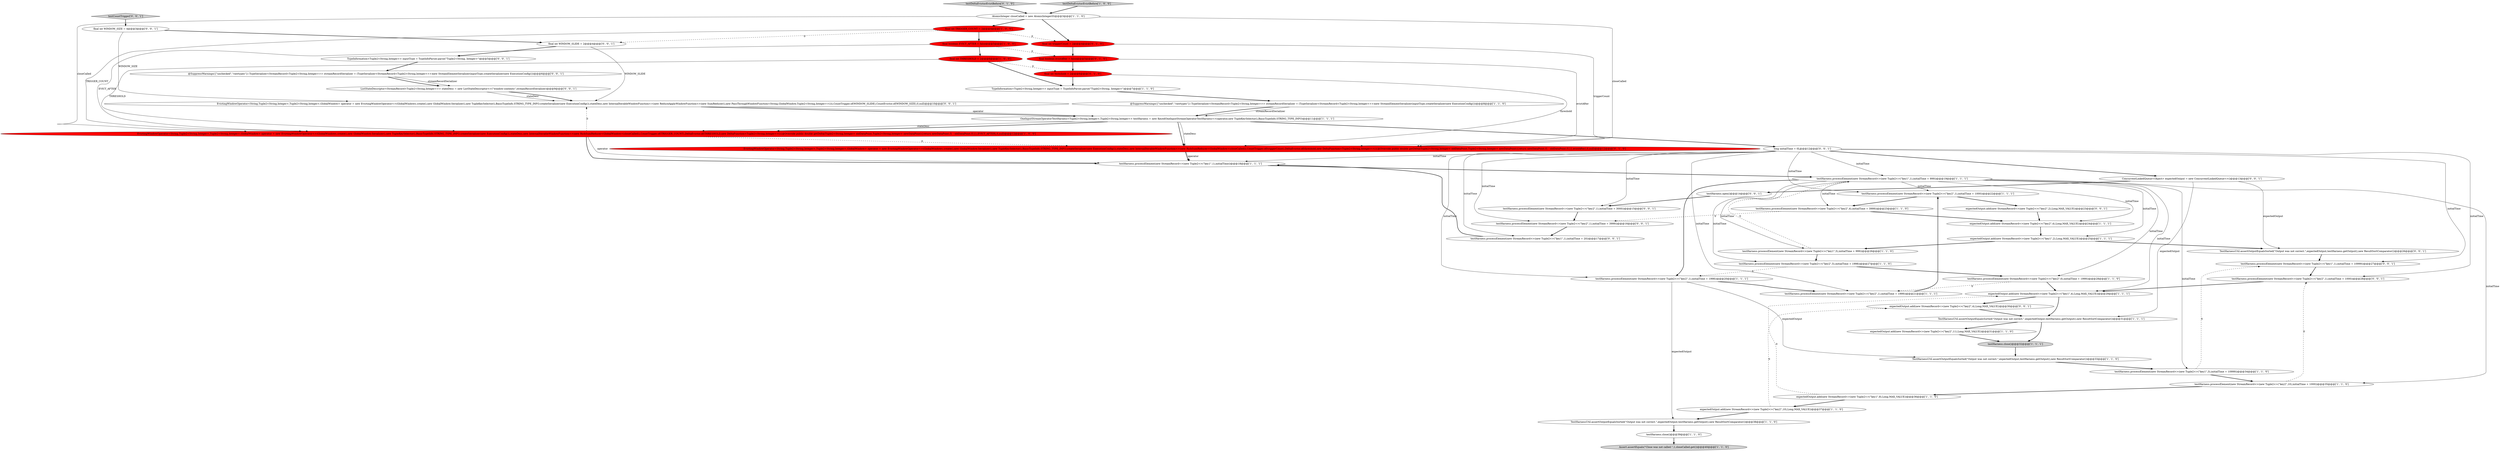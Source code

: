 digraph {
46 [style = filled, label = "ListStateDescriptor<StreamRecord<Tuple2<String,Integer>>> stateDesc = new ListStateDescriptor<>(\"window-contents\",streamRecordSerializer)@@@9@@@['0', '0', '1']", fillcolor = white, shape = ellipse image = "AAA0AAABBB3BBB"];
30 [style = filled, label = "TestHarnessUtil.assertOutputEqualsSorted(\"Output was not correct.\",expectedOutput,testHarness.getOutput(),new ResultSortComparator())@@@33@@@['1', '1', '0']", fillcolor = white, shape = ellipse image = "AAA0AAABBB1BBB"];
2 [style = filled, label = "testHarness.processElement(new StreamRecord<>(new Tuple2<>(\"key1\",1),initialTime + 999))@@@19@@@['1', '1', '1']", fillcolor = white, shape = ellipse image = "AAA0AAABBB1BBB"];
27 [style = filled, label = "expectedOutput.add(new StreamRecord<>(new Tuple2<>(\"key1\",8),Long.MAX_VALUE))@@@36@@@['1', '1', '0']", fillcolor = white, shape = ellipse image = "AAA0AAABBB1BBB"];
37 [style = filled, label = "testHarness.processElement(new StreamRecord<>(new Tuple2<>(\"key2\",1),initialTime + 1000))@@@28@@@['0', '0', '1']", fillcolor = white, shape = ellipse image = "AAA0AAABBB3BBB"];
18 [style = filled, label = "testHarness.processElement(new StreamRecord<>(new Tuple2<>(\"key2\",1),initialTime + 1000))@@@22@@@['1', '1', '1']", fillcolor = white, shape = ellipse image = "AAA0AAABBB1BBB"];
41 [style = filled, label = "testCountTrigger['0', '0', '1']", fillcolor = lightgray, shape = diamond image = "AAA0AAABBB3BBB"];
10 [style = filled, label = "testHarness.processElement(new StreamRecord<>(new Tuple2<>(\"key2\",6),initialTime + 1999))@@@28@@@['1', '1', '0']", fillcolor = white, shape = ellipse image = "AAA0AAABBB1BBB"];
52 [style = filled, label = "final int WINDOW_SLIDE = 2@@@4@@@['0', '0', '1']", fillcolor = white, shape = ellipse image = "AAA0AAABBB3BBB"];
44 [style = filled, label = "TestHarnessUtil.assertOutputEqualsSorted(\"Output was not correct.\",expectedOutput,testHarness.getOutput(),new ResultSortComparator())@@@26@@@['0', '0', '1']", fillcolor = white, shape = ellipse image = "AAA0AAABBB3BBB"];
4 [style = filled, label = "testHarness.processElement(new StreamRecord<>(new Tuple2<>(\"key2\",1),initialTime + 1998))@@@20@@@['1', '1', '1']", fillcolor = white, shape = ellipse image = "AAA0AAABBB1BBB"];
12 [style = filled, label = "testHarness.processElement(new StreamRecord<>(new Tuple2<>(\"key2\",1),initialTime + 1999))@@@21@@@['1', '1', '1']", fillcolor = white, shape = ellipse image = "AAA0AAABBB1BBB"];
35 [style = filled, label = "final boolean evictAfter = false@@@5@@@['0', '1', '0']", fillcolor = red, shape = ellipse image = "AAA1AAABBB2BBB"];
1 [style = filled, label = "testHarness.processElement(new StreamRecord<>(new Tuple2<>(\"key2\",4),initialTime + 3999))@@@23@@@['1', '1', '0']", fillcolor = white, shape = ellipse image = "AAA0AAABBB1BBB"];
45 [style = filled, label = "testHarness.processElement(new StreamRecord<>(new Tuple2<>(\"key2\",1),initialTime + 3000))@@@15@@@['0', '0', '1']", fillcolor = white, shape = ellipse image = "AAA0AAABBB3BBB"];
26 [style = filled, label = "testHarness.processElement(new StreamRecord<>(new Tuple2<>(\"key1\",5),initialTime + 999))@@@26@@@['1', '1', '0']", fillcolor = white, shape = ellipse image = "AAA0AAABBB1BBB"];
24 [style = filled, label = "@SuppressWarnings({\"unchecked\",\"rawtypes\"}) TypeSerializer<StreamRecord<Tuple2<String,Integer>>> streamRecordSerializer = (TypeSerializer<StreamRecord<Tuple2<String,Integer>>>)new StreamElementSerializer(inputType.createSerializer(new ExecutionConfig()))@@@8@@@['1', '1', '0']", fillcolor = white, shape = ellipse image = "AAA0AAABBB1BBB"];
34 [style = filled, label = "testDeltaEvictorEvictBefore['0', '1', '0']", fillcolor = lightgray, shape = diamond image = "AAA0AAABBB2BBB"];
39 [style = filled, label = "testHarness.processElement(new StreamRecord<>(new Tuple2<>(\"key1\",1),initialTime + 20))@@@17@@@['0', '0', '1']", fillcolor = white, shape = ellipse image = "AAA0AAABBB3BBB"];
29 [style = filled, label = "expectedOutput.add(new StreamRecord<>(new Tuple2<>(\"key1\",2),Long.MAX_VALUE))@@@25@@@['1', '1', '1']", fillcolor = white, shape = ellipse image = "AAA0AAABBB1BBB"];
7 [style = filled, label = "OneInputStreamOperatorTestHarness<Tuple2<String,Integer>,Tuple2<String,Integer>> testHarness = new KeyedOneInputStreamOperatorTestHarness<>(operator,new TupleKeySelector(),BasicTypeInfo.STRING_TYPE_INFO)@@@11@@@['1', '1', '1']", fillcolor = white, shape = ellipse image = "AAA0AAABBB1BBB"];
28 [style = filled, label = "testDeltaEvictorEvictBefore['1', '0', '0']", fillcolor = lightgray, shape = diamond image = "AAA0AAABBB1BBB"];
17 [style = filled, label = "final int TRIGGER_COUNT = 2@@@4@@@['1', '0', '0']", fillcolor = red, shape = ellipse image = "AAA1AAABBB1BBB"];
14 [style = filled, label = "AtomicInteger closeCalled = new AtomicInteger(0)@@@3@@@['1', '1', '0']", fillcolor = white, shape = ellipse image = "AAA0AAABBB1BBB"];
22 [style = filled, label = "TypeInformation<Tuple2<String,Integer>> inputType = TypeInfoParser.parse(\"Tuple2<String, Integer>\")@@@7@@@['1', '1', '0']", fillcolor = white, shape = ellipse image = "AAA0AAABBB1BBB"];
15 [style = filled, label = "testHarness.processElement(new StreamRecord<>(new Tuple2<>(\"key2\",10),initialTime + 1000))@@@35@@@['1', '1', '0']", fillcolor = white, shape = ellipse image = "AAA0AAABBB1BBB"];
21 [style = filled, label = "expectedOutput.add(new StreamRecord<>(new Tuple2<>(\"key1\",4),Long.MAX_VALUE))@@@29@@@['1', '1', '1']", fillcolor = white, shape = ellipse image = "AAA0AAABBB1BBB"];
32 [style = filled, label = "final int triggerCount = 2@@@4@@@['0', '1', '0']", fillcolor = red, shape = ellipse image = "AAA1AAABBB2BBB"];
40 [style = filled, label = "testHarness.open()@@@14@@@['0', '0', '1']", fillcolor = white, shape = ellipse image = "AAA0AAABBB3BBB"];
43 [style = filled, label = "expectedOutput.add(new StreamRecord<>(new Tuple2<>(\"key2\",2),Long.MAX_VALUE))@@@23@@@['0', '0', '1']", fillcolor = white, shape = ellipse image = "AAA0AAABBB3BBB"];
3 [style = filled, label = "testHarness.close()@@@39@@@['1', '1', '0']", fillcolor = white, shape = ellipse image = "AAA0AAABBB1BBB"];
33 [style = filled, label = "final int threshold = 2@@@6@@@['0', '1', '0']", fillcolor = red, shape = ellipse image = "AAA1AAABBB2BBB"];
42 [style = filled, label = "@SuppressWarnings({\"unchecked\",\"rawtypes\"}) TypeSerializer<StreamRecord<Tuple2<String,Integer>>> streamRecordSerializer = (TypeSerializer<StreamRecord<Tuple2<String,Integer>>>)new StreamElementSerializer(inputType.createSerializer(new ExecutionConfig()))@@@6@@@['0', '0', '1']", fillcolor = white, shape = ellipse image = "AAA0AAABBB3BBB"];
31 [style = filled, label = "expectedOutput.add(new StreamRecord<>(new Tuple2<>(\"key2\",4),Long.MAX_VALUE))@@@24@@@['1', '1', '1']", fillcolor = white, shape = ellipse image = "AAA0AAABBB1BBB"];
53 [style = filled, label = "TypeInformation<Tuple2<String,Integer>> inputType = TypeInfoParser.parse(\"Tuple2<String, Integer>\")@@@5@@@['0', '0', '1']", fillcolor = white, shape = ellipse image = "AAA0AAABBB3BBB"];
16 [style = filled, label = "Assert.assertEquals(\"Close was not called.\",1,closeCalled.get())@@@40@@@['1', '1', '0']", fillcolor = lightgray, shape = ellipse image = "AAA0AAABBB1BBB"];
23 [style = filled, label = "expectedOutput.add(new StreamRecord<>(new Tuple2<>(\"key2\",11),Long.MAX_VALUE))@@@31@@@['1', '1', '0']", fillcolor = white, shape = ellipse image = "AAA0AAABBB1BBB"];
13 [style = filled, label = "testHarness.processElement(new StreamRecord<>(new Tuple2<>(\"key1\",3),initialTime + 10999))@@@34@@@['1', '1', '0']", fillcolor = white, shape = ellipse image = "AAA0AAABBB1BBB"];
47 [style = filled, label = "testHarness.processElement(new StreamRecord<>(new Tuple2<>(\"key2\",1),initialTime + 3999))@@@16@@@['0', '0', '1']", fillcolor = white, shape = ellipse image = "AAA0AAABBB3BBB"];
51 [style = filled, label = "testHarness.processElement(new StreamRecord<>(new Tuple2<>(\"key1\",1),initialTime + 10999))@@@27@@@['0', '0', '1']", fillcolor = white, shape = ellipse image = "AAA0AAABBB3BBB"];
38 [style = filled, label = "EvictingWindowOperator<String,Tuple2<String,Integer>,Tuple2<String,Integer>,GlobalWindow> operator = new EvictingWindowOperator<>(GlobalWindows.create(),new GlobalWindow.Serializer(),new TupleKeySelector(),BasicTypeInfo.STRING_TYPE_INFO.createSerializer(new ExecutionConfig()),stateDesc,new InternalIterableWindowFunction<>(new ReduceApplyWindowFunction<>(new SumReducer(),new PassThroughWindowFunction<String,GlobalWindow,Tuple2<String,Integer>>())),CountTrigger.of(WINDOW_SLIDE),CountEvictor.of(WINDOW_SIZE),0,null)@@@10@@@['0', '0', '1']", fillcolor = white, shape = ellipse image = "AAA0AAABBB3BBB"];
48 [style = filled, label = "expectedOutput.add(new StreamRecord<>(new Tuple2<>(\"key2\",4),Long.MAX_VALUE))@@@30@@@['0', '0', '1']", fillcolor = white, shape = ellipse image = "AAA0AAABBB3BBB"];
49 [style = filled, label = "ConcurrentLinkedQueue<Object> expectedOutput = new ConcurrentLinkedQueue<>()@@@13@@@['0', '0', '1']", fillcolor = white, shape = ellipse image = "AAA0AAABBB3BBB"];
6 [style = filled, label = "testHarness.close()@@@32@@@['1', '1', '1']", fillcolor = lightgray, shape = ellipse image = "AAA0AAABBB1BBB"];
19 [style = filled, label = "final int THRESHOLD = 2@@@6@@@['1', '0', '0']", fillcolor = red, shape = ellipse image = "AAA1AAABBB1BBB"];
5 [style = filled, label = "TestHarnessUtil.assertOutputEqualsSorted(\"Output was not correct.\",expectedOutput,testHarness.getOutput(),new ResultSortComparator())@@@31@@@['1', '1', '1']", fillcolor = white, shape = ellipse image = "AAA0AAABBB1BBB"];
9 [style = filled, label = "testHarness.processElement(new StreamRecord<>(new Tuple2<>(\"key2\",5),initialTime + 1998))@@@27@@@['1', '1', '0']", fillcolor = white, shape = ellipse image = "AAA0AAABBB1BBB"];
8 [style = filled, label = "expectedOutput.add(new StreamRecord<>(new Tuple2<>(\"key2\",10),Long.MAX_VALUE))@@@37@@@['1', '1', '0']", fillcolor = white, shape = ellipse image = "AAA0AAABBB1BBB"];
11 [style = filled, label = "TestHarnessUtil.assertOutputEqualsSorted(\"Output was not correct.\",expectedOutput,testHarness.getOutput(),new ResultSortComparator())@@@38@@@['1', '1', '0']", fillcolor = white, shape = ellipse image = "AAA0AAABBB1BBB"];
25 [style = filled, label = "testHarness.processElement(new StreamRecord<>(new Tuple2<>(\"key1\",1),initialTime))@@@18@@@['1', '1', '1']", fillcolor = white, shape = ellipse image = "AAA0AAABBB1BBB"];
36 [style = filled, label = "EvictingWindowOperator<String,Tuple2<String,Integer>,Tuple2<String,Integer>,GlobalWindow> operator = new EvictingWindowOperator<>(GlobalWindows.create(),new GlobalWindow.Serializer(),new TupleKeySelector(),BasicTypeInfo.STRING_TYPE_INFO.createSerializer(new ExecutionConfig()),stateDesc,new InternalIterableWindowFunction<>(new RichSumReducer<GlobalWindow>(closeCalled)),CountTrigger.of(triggerCount),DeltaEvictor.of(threshold,new DeltaFunction<Tuple2<String,Integer>>(){@Override public double getDelta(Tuple2<String,Integer> oldDataPoint,Tuple2<String,Integer> newDataPoint){return newDataPoint.f1 - oldDataPoint.f1}},evictAfter),0,null)@@@12@@@['0', '1', '0']", fillcolor = red, shape = ellipse image = "AAA1AAABBB2BBB"];
50 [style = filled, label = "final int WINDOW_SIZE = 4@@@3@@@['0', '0', '1']", fillcolor = white, shape = ellipse image = "AAA0AAABBB3BBB"];
54 [style = filled, label = "long initialTime = 0L@@@12@@@['0', '0', '1']", fillcolor = white, shape = ellipse image = "AAA0AAABBB3BBB"];
20 [style = filled, label = "EvictingWindowOperator<String,Tuple2<String,Integer>,Tuple2<String,Integer>,GlobalWindow> operator = new EvictingWindowOperator<>(GlobalWindows.create(),new GlobalWindow.Serializer(),new TupleKeySelector(),BasicTypeInfo.STRING_TYPE_INFO.createSerializer(new ExecutionConfig()),stateDesc,new InternalIterableWindowFunction<>(new RichSumReducer<GlobalWindow>(closeCalled)),CountTrigger.of(TRIGGER_COUNT),DeltaEvictor.of(THRESHOLD,new DeltaFunction<Tuple2<String,Integer>>(){@Override public double getDelta(Tuple2<String,Integer> oldDataPoint,Tuple2<String,Integer> newDataPoint){return newDataPoint.f1 - oldDataPoint.f1}},EVICT_AFTER),0,null)@@@12@@@['1', '0', '0']", fillcolor = red, shape = ellipse image = "AAA1AAABBB1BBB"];
0 [style = filled, label = "final boolean EVICT_AFTER = false@@@5@@@['1', '0', '0']", fillcolor = red, shape = ellipse image = "AAA1AAABBB1BBB"];
32->35 [style = bold, label=""];
52->38 [style = solid, label="WINDOW_SLIDE"];
30->13 [style = bold, label=""];
4->30 [style = solid, label="expectedOutput"];
2->10 [style = solid, label="initialTime"];
49->44 [style = solid, label="expectedOutput"];
21->48 [style = bold, label=""];
2->31 [style = solid, label="initialTime"];
26->9 [style = bold, label=""];
14->17 [style = bold, label=""];
9->10 [style = bold, label=""];
3->16 [style = bold, label=""];
17->52 [style = dashed, label="0"];
28->14 [style = bold, label=""];
44->51 [style = bold, label=""];
42->46 [style = solid, label="streamRecordSerializer"];
24->7 [style = solid, label="streamRecordSerializer"];
20->38 [style = dashed, label="0"];
38->7 [style = bold, label=""];
2->18 [style = solid, label="initialTime"];
13->51 [style = dashed, label="0"];
12->18 [style = bold, label=""];
29->44 [style = bold, label=""];
2->1 [style = solid, label="initialTime"];
26->2 [style = dashed, label="0"];
19->20 [style = solid, label="THRESHOLD"];
46->38 [style = solid, label="stateDesc"];
2->15 [style = solid, label="initialTime"];
1->31 [style = bold, label=""];
49->40 [style = bold, label=""];
54->47 [style = solid, label="initialTime"];
8->11 [style = bold, label=""];
36->25 [style = solid, label="operator"];
8->48 [style = dashed, label="0"];
46->38 [style = bold, label=""];
54->39 [style = solid, label="initialTime"];
54->49 [style = bold, label=""];
42->46 [style = bold, label=""];
5->23 [style = bold, label=""];
14->36 [style = solid, label="closeCalled"];
0->19 [style = bold, label=""];
37->21 [style = bold, label=""];
31->29 [style = bold, label=""];
38->7 [style = solid, label="operator"];
54->37 [style = solid, label="initialTime"];
10->21 [style = bold, label=""];
47->39 [style = bold, label=""];
20->25 [style = bold, label=""];
2->4 [style = bold, label=""];
25->2 [style = bold, label=""];
4->11 [style = solid, label="expectedOutput"];
29->26 [style = bold, label=""];
36->25 [style = bold, label=""];
5->6 [style = bold, label=""];
7->20 [style = solid, label="stateDesc"];
18->1 [style = bold, label=""];
0->20 [style = solid, label="EVICT_AFTER"];
1->47 [style = dashed, label="0"];
54->12 [style = solid, label="initialTime"];
50->38 [style = solid, label="WINDOW_SIZE"];
34->14 [style = bold, label=""];
13->15 [style = bold, label=""];
2->9 [style = solid, label="initialTime"];
39->25 [style = bold, label=""];
48->5 [style = bold, label=""];
0->35 [style = dashed, label="0"];
24->7 [style = bold, label=""];
19->22 [style = bold, label=""];
27->8 [style = bold, label=""];
41->50 [style = bold, label=""];
32->36 [style = solid, label="triggerCount"];
35->36 [style = solid, label="evictAfter"];
9->4 [style = dashed, label="0"];
53->42 [style = bold, label=""];
49->5 [style = solid, label="expectedOutput"];
7->20 [style = bold, label=""];
2->26 [style = solid, label="initialTime"];
7->54 [style = bold, label=""];
54->45 [style = solid, label="initialTime"];
21->5 [style = bold, label=""];
51->37 [style = bold, label=""];
17->0 [style = bold, label=""];
11->3 [style = bold, label=""];
54->2 [style = solid, label="initialTime"];
23->6 [style = bold, label=""];
2->29 [style = solid, label="initialTime"];
4->12 [style = bold, label=""];
54->4 [style = solid, label="initialTime"];
14->32 [style = bold, label=""];
2->21 [style = solid, label="initialTime"];
54->51 [style = solid, label="initialTime"];
7->36 [style = bold, label=""];
33->22 [style = bold, label=""];
43->31 [style = bold, label=""];
2->13 [style = solid, label="initialTime"];
33->36 [style = solid, label="threshold"];
52->53 [style = bold, label=""];
27->21 [style = dashed, label="0"];
15->37 [style = dashed, label="0"];
20->25 [style = solid, label="operator"];
10->12 [style = dashed, label="0"];
35->33 [style = bold, label=""];
17->32 [style = dashed, label="0"];
50->52 [style = bold, label=""];
7->36 [style = solid, label="stateDesc"];
18->43 [style = bold, label=""];
54->25 [style = solid, label="initialTime"];
54->18 [style = solid, label="initialTime"];
20->36 [style = dashed, label="0"];
14->20 [style = solid, label="closeCalled"];
45->47 [style = bold, label=""];
40->45 [style = bold, label=""];
22->24 [style = bold, label=""];
15->27 [style = bold, label=""];
19->33 [style = dashed, label="0"];
17->20 [style = solid, label="TRIGGER_COUNT"];
6->30 [style = bold, label=""];
}
